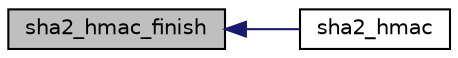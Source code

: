 digraph "sha2_hmac_finish"
{
 // INTERACTIVE_SVG=YES
  edge [fontname="Helvetica",fontsize="10",labelfontname="Helvetica",labelfontsize="10"];
  node [fontname="Helvetica",fontsize="10",shape=record];
  rankdir="LR";
  Node1 [label="sha2_hmac_finish",height=0.2,width=0.4,color="black", fillcolor="grey75", style="filled", fontcolor="black"];
  Node1 -> Node2 [dir="back",color="midnightblue",fontsize="10",style="solid",fontname="Helvetica"];
  Node2 [label="sha2_hmac",height=0.2,width=0.4,color="black", fillcolor="white", style="filled",URL="$db/d4d/sha2_8h.html#a33f96332050976275e169a7a676d703f",tooltip="Output = HMAC-SHA-256( hmac key, input buffer ) "];
}
